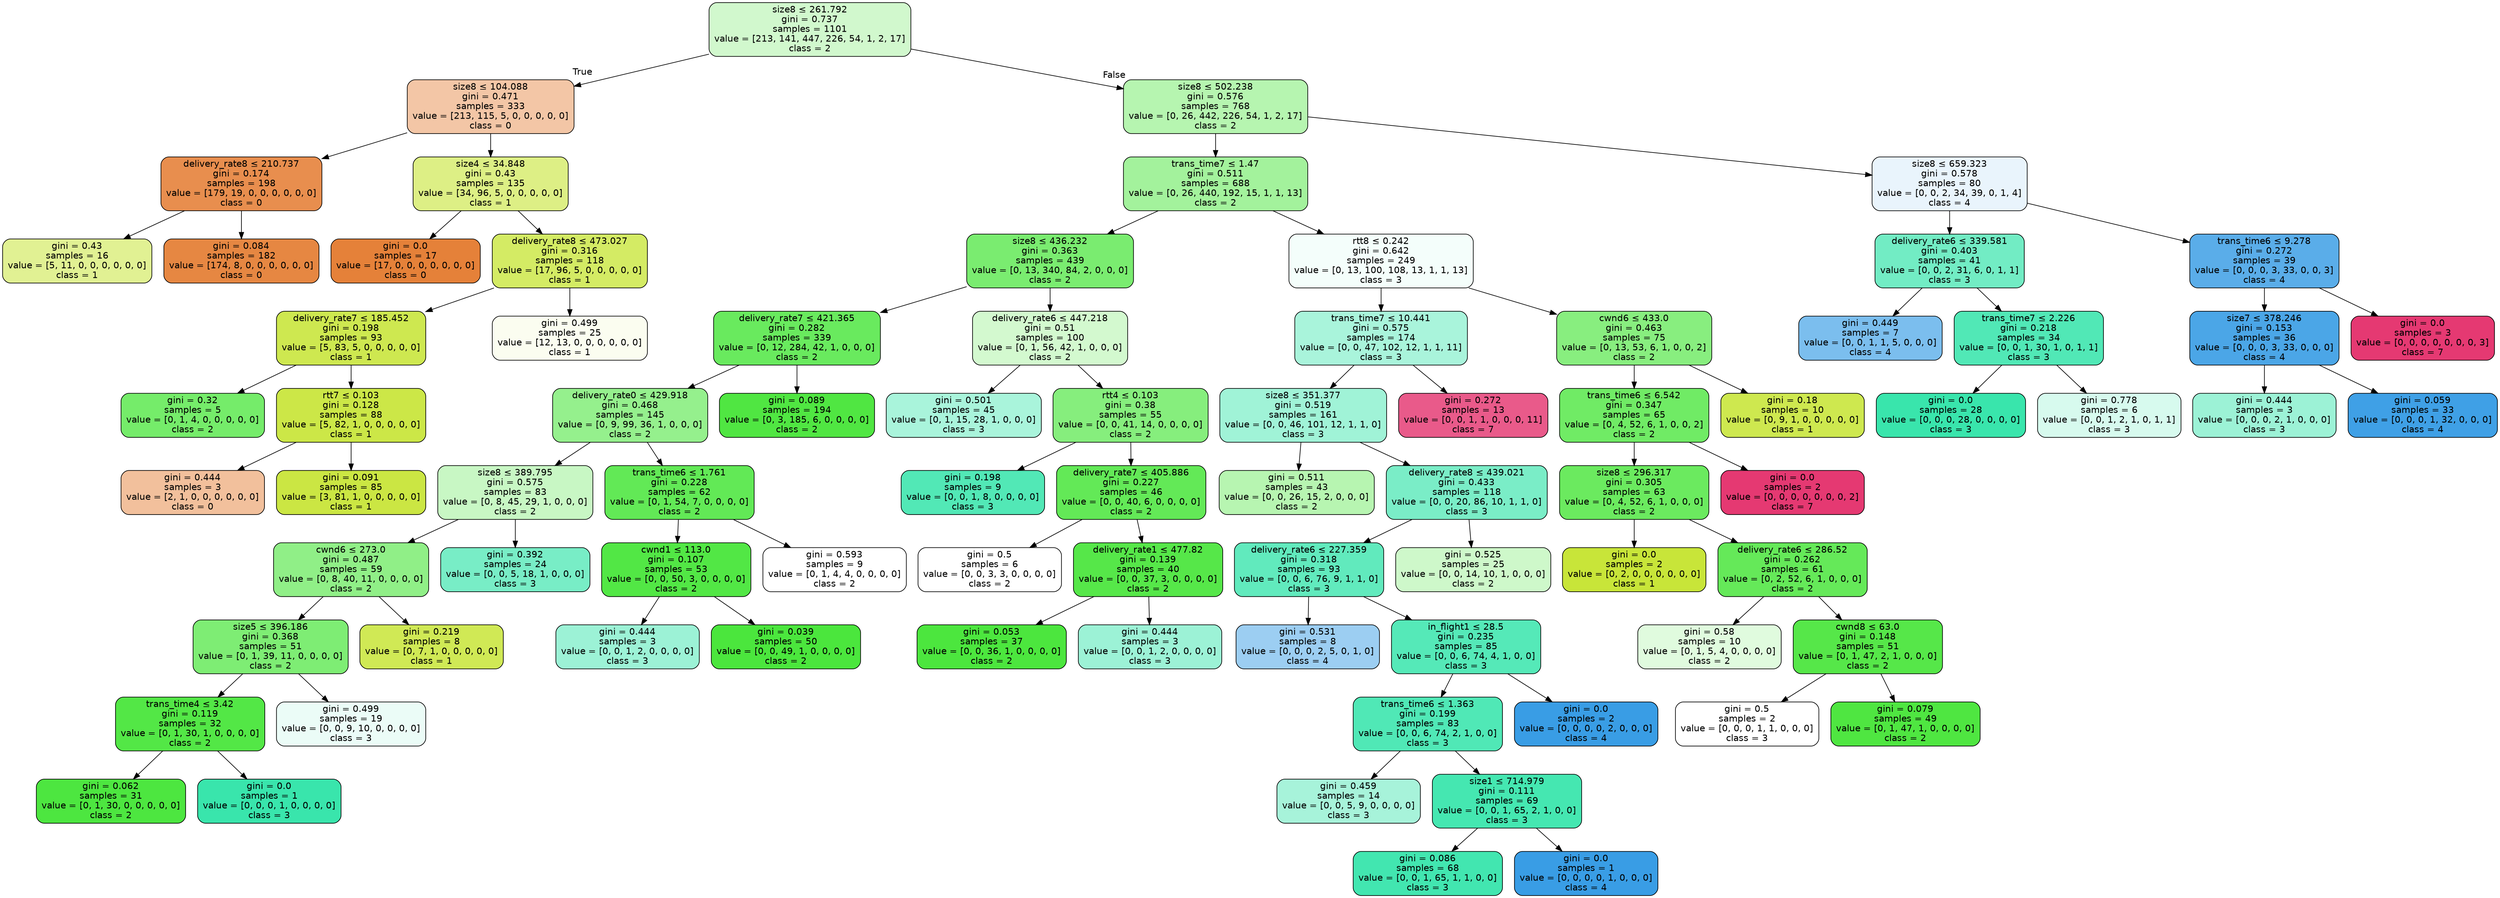digraph Tree {
node [shape=box, style="filled, rounded", color="black", fontname="helvetica"] ;
edge [fontname="helvetica"] ;
0 [label=<size8 &le; 261.792<br/>gini = 0.737<br/>samples = 1101<br/>value = [213, 141, 447, 226, 54, 1, 2, 17]<br/>class = 2>, fillcolor="#d1f8cd"] ;
1 [label=<size8 &le; 104.088<br/>gini = 0.471<br/>samples = 333<br/>value = [213, 115, 5, 0, 0, 0, 0, 0]<br/>class = 0>, fillcolor="#f3c6a6"] ;
0 -> 1 [labeldistance=2.5, labelangle=45, headlabel="True"] ;
2 [label=<delivery_rate8 &le; 210.737<br/>gini = 0.174<br/>samples = 198<br/>value = [179, 19, 0, 0, 0, 0, 0, 0]<br/>class = 0>, fillcolor="#e88e4e"] ;
1 -> 2 ;
3 [label=<gini = 0.43<br/>samples = 16<br/>value = [5, 11, 0, 0, 0, 0, 0, 0]<br/>class = 1>, fillcolor="#e1f193"] ;
2 -> 3 ;
4 [label=<gini = 0.084<br/>samples = 182<br/>value = [174, 8, 0, 0, 0, 0, 0, 0]<br/>class = 0>, fillcolor="#e68742"] ;
2 -> 4 ;
5 [label=<size4 &le; 34.848<br/>gini = 0.43<br/>samples = 135<br/>value = [34, 96, 5, 0, 0, 0, 0, 0]<br/>class = 1>, fillcolor="#ddef85"] ;
1 -> 5 ;
6 [label=<gini = 0.0<br/>samples = 17<br/>value = [17, 0, 0, 0, 0, 0, 0, 0]<br/>class = 0>, fillcolor="#e58139"] ;
5 -> 6 ;
7 [label=<delivery_rate8 &le; 473.027<br/>gini = 0.316<br/>samples = 118<br/>value = [17, 96, 5, 0, 0, 0, 0, 0]<br/>class = 1>, fillcolor="#d4eb64"] ;
5 -> 7 ;
8 [label=<delivery_rate7 &le; 185.452<br/>gini = 0.198<br/>samples = 93<br/>value = [5, 83, 5, 0, 0, 0, 0, 0]<br/>class = 1>, fillcolor="#cee850"] ;
7 -> 8 ;
9 [label=<gini = 0.32<br/>samples = 5<br/>value = [0, 1, 4, 0, 0, 0, 0, 0]<br/>class = 2>, fillcolor="#75ec6a"] ;
8 -> 9 ;
10 [label=<rtt7 &le; 0.103<br/>gini = 0.128<br/>samples = 88<br/>value = [5, 82, 1, 0, 0, 0, 0, 0]<br/>class = 1>, fillcolor="#cce747"] ;
8 -> 10 ;
11 [label=<gini = 0.444<br/>samples = 3<br/>value = [2, 1, 0, 0, 0, 0, 0, 0]<br/>class = 0>, fillcolor="#f2c09c"] ;
10 -> 11 ;
12 [label=<gini = 0.091<br/>samples = 85<br/>value = [3, 81, 1, 0, 0, 0, 0, 0]<br/>class = 1>, fillcolor="#cbe643"] ;
10 -> 12 ;
13 [label=<gini = 0.499<br/>samples = 25<br/>value = [12, 13, 0, 0, 0, 0, 0, 0]<br/>class = 1>, fillcolor="#fbfdf0"] ;
7 -> 13 ;
14 [label=<size8 &le; 502.238<br/>gini = 0.576<br/>samples = 768<br/>value = [0, 26, 442, 226, 54, 1, 2, 17]<br/>class = 2>, fillcolor="#b6f5b0"] ;
0 -> 14 [labeldistance=2.5, labelangle=-45, headlabel="False"] ;
15 [label=<trans_time7 &le; 1.47<br/>gini = 0.511<br/>samples = 688<br/>value = [0, 26, 440, 192, 15, 1, 1, 13]<br/>class = 2>, fillcolor="#a3f29c"] ;
14 -> 15 ;
16 [label=<size8 &le; 436.232<br/>gini = 0.363<br/>samples = 439<br/>value = [0, 13, 340, 84, 2, 0, 0, 0]<br/>class = 2>, fillcolor="#7aec70"] ;
15 -> 16 ;
17 [label=<delivery_rate7 &le; 421.365<br/>gini = 0.282<br/>samples = 339<br/>value = [0, 12, 284, 42, 1, 0, 0, 0]<br/>class = 2>, fillcolor="#69ea5e"] ;
16 -> 17 ;
18 [label=<delivery_rate0 &le; 429.918<br/>gini = 0.468<br/>samples = 145<br/>value = [0, 9, 99, 36, 1, 0, 0, 0]<br/>class = 2>, fillcolor="#95f08d"] ;
17 -> 18 ;
19 [label=<size8 &le; 389.795<br/>gini = 0.575<br/>samples = 83<br/>value = [0, 8, 45, 29, 1, 0, 0, 0]<br/>class = 2>, fillcolor="#c8f7c4"] ;
18 -> 19 ;
20 [label=<cwnd6 &le; 273.0<br/>gini = 0.487<br/>samples = 59<br/>value = [0, 8, 40, 11, 0, 0, 0, 0]<br/>class = 2>, fillcolor="#90ef87"] ;
19 -> 20 ;
21 [label=<size5 &le; 396.186<br/>gini = 0.368<br/>samples = 51<br/>value = [0, 1, 39, 11, 0, 0, 0, 0]<br/>class = 2>, fillcolor="#7eed74"] ;
20 -> 21 ;
22 [label=<trans_time4 &le; 3.42<br/>gini = 0.119<br/>samples = 32<br/>value = [0, 1, 30, 1, 0, 0, 0, 0]<br/>class = 2>, fillcolor="#53e746"] ;
21 -> 22 ;
23 [label=<gini = 0.062<br/>samples = 31<br/>value = [0, 1, 30, 0, 0, 0, 0, 0]<br/>class = 2>, fillcolor="#4de640"] ;
22 -> 23 ;
24 [label=<gini = 0.0<br/>samples = 1<br/>value = [0, 0, 0, 1, 0, 0, 0, 0]<br/>class = 3>, fillcolor="#39e5ac"] ;
22 -> 24 ;
25 [label=<gini = 0.499<br/>samples = 19<br/>value = [0, 0, 9, 10, 0, 0, 0, 0]<br/>class = 3>, fillcolor="#ebfcf7"] ;
21 -> 25 ;
26 [label=<gini = 0.219<br/>samples = 8<br/>value = [0, 7, 1, 0, 0, 0, 0, 0]<br/>class = 1>, fillcolor="#d0e955"] ;
20 -> 26 ;
27 [label=<gini = 0.392<br/>samples = 24<br/>value = [0, 0, 5, 18, 1, 0, 0, 0]<br/>class = 3>, fillcolor="#78edc6"] ;
19 -> 27 ;
28 [label=<trans_time6 &le; 1.761<br/>gini = 0.228<br/>samples = 62<br/>value = [0, 1, 54, 7, 0, 0, 0, 0]<br/>class = 2>, fillcolor="#62e956"] ;
18 -> 28 ;
29 [label=<cwnd1 &le; 113.0<br/>gini = 0.107<br/>samples = 53<br/>value = [0, 0, 50, 3, 0, 0, 0, 0]<br/>class = 2>, fillcolor="#52e745"] ;
28 -> 29 ;
30 [label=<gini = 0.444<br/>samples = 3<br/>value = [0, 0, 1, 2, 0, 0, 0, 0]<br/>class = 3>, fillcolor="#9cf2d6"] ;
29 -> 30 ;
31 [label=<gini = 0.039<br/>samples = 50<br/>value = [0, 0, 49, 1, 0, 0, 0, 0]<br/>class = 2>, fillcolor="#4be63d"] ;
29 -> 31 ;
32 [label=<gini = 0.593<br/>samples = 9<br/>value = [0, 1, 4, 4, 0, 0, 0, 0]<br/>class = 2>, fillcolor="#ffffff"] ;
28 -> 32 ;
33 [label=<gini = 0.089<br/>samples = 194<br/>value = [0, 3, 185, 6, 0, 0, 0, 0]<br/>class = 2>, fillcolor="#50e642"] ;
17 -> 33 ;
34 [label=<delivery_rate6 &le; 447.218<br/>gini = 0.51<br/>samples = 100<br/>value = [0, 1, 56, 42, 1, 0, 0, 0]<br/>class = 2>, fillcolor="#d3f9cf"] ;
16 -> 34 ;
35 [label=<gini = 0.501<br/>samples = 45<br/>value = [0, 1, 15, 28, 1, 0, 0, 0]<br/>class = 3>, fillcolor="#a9f4db"] ;
34 -> 35 ;
36 [label=<rtt4 &le; 0.103<br/>gini = 0.38<br/>samples = 55<br/>value = [0, 0, 41, 14, 0, 0, 0, 0]<br/>class = 2>, fillcolor="#86ee7d"] ;
34 -> 36 ;
37 [label=<gini = 0.198<br/>samples = 9<br/>value = [0, 0, 1, 8, 0, 0, 0, 0]<br/>class = 3>, fillcolor="#52e8b6"] ;
36 -> 37 ;
38 [label=<delivery_rate7 &le; 405.886<br/>gini = 0.227<br/>samples = 46<br/>value = [0, 0, 40, 6, 0, 0, 0, 0]<br/>class = 2>, fillcolor="#63e957"] ;
36 -> 38 ;
39 [label=<gini = 0.5<br/>samples = 6<br/>value = [0, 0, 3, 3, 0, 0, 0, 0]<br/>class = 2>, fillcolor="#ffffff"] ;
38 -> 39 ;
40 [label=<delivery_rate1 &le; 477.82<br/>gini = 0.139<br/>samples = 40<br/>value = [0, 0, 37, 3, 0, 0, 0, 0]<br/>class = 2>, fillcolor="#56e749"] ;
38 -> 40 ;
41 [label=<gini = 0.053<br/>samples = 37<br/>value = [0, 0, 36, 1, 0, 0, 0, 0]<br/>class = 2>, fillcolor="#4ce63e"] ;
40 -> 41 ;
42 [label=<gini = 0.444<br/>samples = 3<br/>value = [0, 0, 1, 2, 0, 0, 0, 0]<br/>class = 3>, fillcolor="#9cf2d6"] ;
40 -> 42 ;
43 [label=<rtt8 &le; 0.242<br/>gini = 0.642<br/>samples = 249<br/>value = [0, 13, 100, 108, 13, 1, 1, 13]<br/>class = 3>, fillcolor="#f4fefb"] ;
15 -> 43 ;
44 [label=<trans_time7 &le; 10.441<br/>gini = 0.575<br/>samples = 174<br/>value = [0, 0, 47, 102, 12, 1, 1, 11]<br/>class = 3>, fillcolor="#a9f4db"] ;
43 -> 44 ;
45 [label=<size8 &le; 351.377<br/>gini = 0.519<br/>samples = 161<br/>value = [0, 0, 46, 101, 12, 1, 1, 0]<br/>class = 3>, fillcolor="#a0f3d7"] ;
44 -> 45 ;
46 [label=<gini = 0.511<br/>samples = 43<br/>value = [0, 0, 26, 15, 2, 0, 0, 0]<br/>class = 2>, fillcolor="#b7f5b1"] ;
45 -> 46 ;
47 [label=<delivery_rate8 &le; 439.021<br/>gini = 0.433<br/>samples = 118<br/>value = [0, 0, 20, 86, 10, 1, 1, 0]<br/>class = 3>, fillcolor="#7aedc7"] ;
45 -> 47 ;
48 [label=<delivery_rate6 &le; 227.359<br/>gini = 0.318<br/>samples = 93<br/>value = [0, 0, 6, 76, 9, 1, 1, 0]<br/>class = 3>, fillcolor="#61eabd"] ;
47 -> 48 ;
49 [label=<gini = 0.531<br/>samples = 8<br/>value = [0, 0, 0, 2, 5, 0, 1, 0]<br/>class = 4>, fillcolor="#9ccef2"] ;
48 -> 49 ;
50 [label=<in_flight1 &le; 28.5<br/>gini = 0.235<br/>samples = 85<br/>value = [0, 0, 6, 74, 4, 1, 0, 0]<br/>class = 3>, fillcolor="#55e9b8"] ;
48 -> 50 ;
51 [label=<trans_time6 &le; 1.363<br/>gini = 0.199<br/>samples = 83<br/>value = [0, 0, 6, 74, 2, 1, 0, 0]<br/>class = 3>, fillcolor="#50e8b6"] ;
50 -> 51 ;
52 [label=<gini = 0.459<br/>samples = 14<br/>value = [0, 0, 5, 9, 0, 0, 0, 0]<br/>class = 3>, fillcolor="#a7f3da"] ;
51 -> 52 ;
53 [label=<size1 &le; 714.979<br/>gini = 0.111<br/>samples = 69<br/>value = [0, 0, 1, 65, 2, 1, 0, 0]<br/>class = 3>, fillcolor="#45e7b1"] ;
51 -> 53 ;
54 [label=<gini = 0.086<br/>samples = 68<br/>value = [0, 0, 1, 65, 1, 1, 0, 0]<br/>class = 3>, fillcolor="#42e6b0"] ;
53 -> 54 ;
55 [label=<gini = 0.0<br/>samples = 1<br/>value = [0, 0, 0, 0, 1, 0, 0, 0]<br/>class = 4>, fillcolor="#399de5"] ;
53 -> 55 ;
56 [label=<gini = 0.0<br/>samples = 2<br/>value = [0, 0, 0, 0, 2, 0, 0, 0]<br/>class = 4>, fillcolor="#399de5"] ;
50 -> 56 ;
57 [label=<gini = 0.525<br/>samples = 25<br/>value = [0, 0, 14, 10, 1, 0, 0, 0]<br/>class = 2>, fillcolor="#cef8ca"] ;
47 -> 57 ;
58 [label=<gini = 0.272<br/>samples = 13<br/>value = [0, 0, 1, 1, 0, 0, 0, 11]<br/>class = 7>, fillcolor="#e95a8a"] ;
44 -> 58 ;
59 [label=<cwnd6 &le; 433.0<br/>gini = 0.463<br/>samples = 75<br/>value = [0, 13, 53, 6, 1, 0, 0, 2]<br/>class = 2>, fillcolor="#88ee7f"] ;
43 -> 59 ;
60 [label=<trans_time6 &le; 6.542<br/>gini = 0.347<br/>samples = 65<br/>value = [0, 4, 52, 6, 1, 0, 0, 2]<br/>class = 2>, fillcolor="#70eb65"] ;
59 -> 60 ;
61 [label=<size8 &le; 296.317<br/>gini = 0.305<br/>samples = 63<br/>value = [0, 4, 52, 6, 1, 0, 0, 0]<br/>class = 2>, fillcolor="#6bea5f"] ;
60 -> 61 ;
62 [label=<gini = 0.0<br/>samples = 2<br/>value = [0, 2, 0, 0, 0, 0, 0, 0]<br/>class = 1>, fillcolor="#c8e539"] ;
61 -> 62 ;
63 [label=<delivery_rate6 &le; 286.52<br/>gini = 0.262<br/>samples = 61<br/>value = [0, 2, 52, 6, 1, 0, 0, 0]<br/>class = 2>, fillcolor="#65e959"] ;
61 -> 63 ;
64 [label=<gini = 0.58<br/>samples = 10<br/>value = [0, 1, 5, 4, 0, 0, 0, 0]<br/>class = 2>, fillcolor="#e0fbde"] ;
63 -> 64 ;
65 [label=<cwnd8 &le; 63.0<br/>gini = 0.148<br/>samples = 51<br/>value = [0, 1, 47, 2, 1, 0, 0, 0]<br/>class = 2>, fillcolor="#56e749"] ;
63 -> 65 ;
66 [label=<gini = 0.5<br/>samples = 2<br/>value = [0, 0, 0, 1, 1, 0, 0, 0]<br/>class = 3>, fillcolor="#ffffff"] ;
65 -> 66 ;
67 [label=<gini = 0.079<br/>samples = 49<br/>value = [0, 1, 47, 1, 0, 0, 0, 0]<br/>class = 2>, fillcolor="#4fe641"] ;
65 -> 67 ;
68 [label=<gini = 0.0<br/>samples = 2<br/>value = [0, 0, 0, 0, 0, 0, 0, 2]<br/>class = 7>, fillcolor="#e53972"] ;
60 -> 68 ;
69 [label=<gini = 0.18<br/>samples = 10<br/>value = [0, 9, 1, 0, 0, 0, 0, 0]<br/>class = 1>, fillcolor="#cee84f"] ;
59 -> 69 ;
70 [label=<size8 &le; 659.323<br/>gini = 0.578<br/>samples = 80<br/>value = [0, 0, 2, 34, 39, 0, 1, 4]<br/>class = 4>, fillcolor="#e9f4fc"] ;
14 -> 70 ;
71 [label=<delivery_rate6 &le; 339.581<br/>gini = 0.403<br/>samples = 41<br/>value = [0, 0, 2, 31, 6, 0, 1, 1]<br/>class = 3>, fillcolor="#72ecc4"] ;
70 -> 71 ;
72 [label=<gini = 0.449<br/>samples = 7<br/>value = [0, 0, 1, 1, 5, 0, 0, 0]<br/>class = 4>, fillcolor="#7bbeee"] ;
71 -> 72 ;
73 [label=<trans_time7 &le; 2.226<br/>gini = 0.218<br/>samples = 34<br/>value = [0, 0, 1, 30, 1, 0, 1, 1]<br/>class = 3>, fillcolor="#51e8b6"] ;
71 -> 73 ;
74 [label=<gini = 0.0<br/>samples = 28<br/>value = [0, 0, 0, 28, 0, 0, 0, 0]<br/>class = 3>, fillcolor="#39e5ac"] ;
73 -> 74 ;
75 [label=<gini = 0.778<br/>samples = 6<br/>value = [0, 0, 1, 2, 1, 0, 1, 1]<br/>class = 3>, fillcolor="#d7faee"] ;
73 -> 75 ;
76 [label=<trans_time6 &le; 9.278<br/>gini = 0.272<br/>samples = 39<br/>value = [0, 0, 0, 3, 33, 0, 0, 3]<br/>class = 4>, fillcolor="#5aade9"] ;
70 -> 76 ;
77 [label=<size7 &le; 378.246<br/>gini = 0.153<br/>samples = 36<br/>value = [0, 0, 0, 3, 33, 0, 0, 0]<br/>class = 4>, fillcolor="#4ba6e7"] ;
76 -> 77 ;
78 [label=<gini = 0.444<br/>samples = 3<br/>value = [0, 0, 0, 2, 1, 0, 0, 0]<br/>class = 3>, fillcolor="#9cf2d6"] ;
77 -> 78 ;
79 [label=<gini = 0.059<br/>samples = 33<br/>value = [0, 0, 0, 1, 32, 0, 0, 0]<br/>class = 4>, fillcolor="#3fa0e6"] ;
77 -> 79 ;
80 [label=<gini = 0.0<br/>samples = 3<br/>value = [0, 0, 0, 0, 0, 0, 0, 3]<br/>class = 7>, fillcolor="#e53972"] ;
76 -> 80 ;
}
